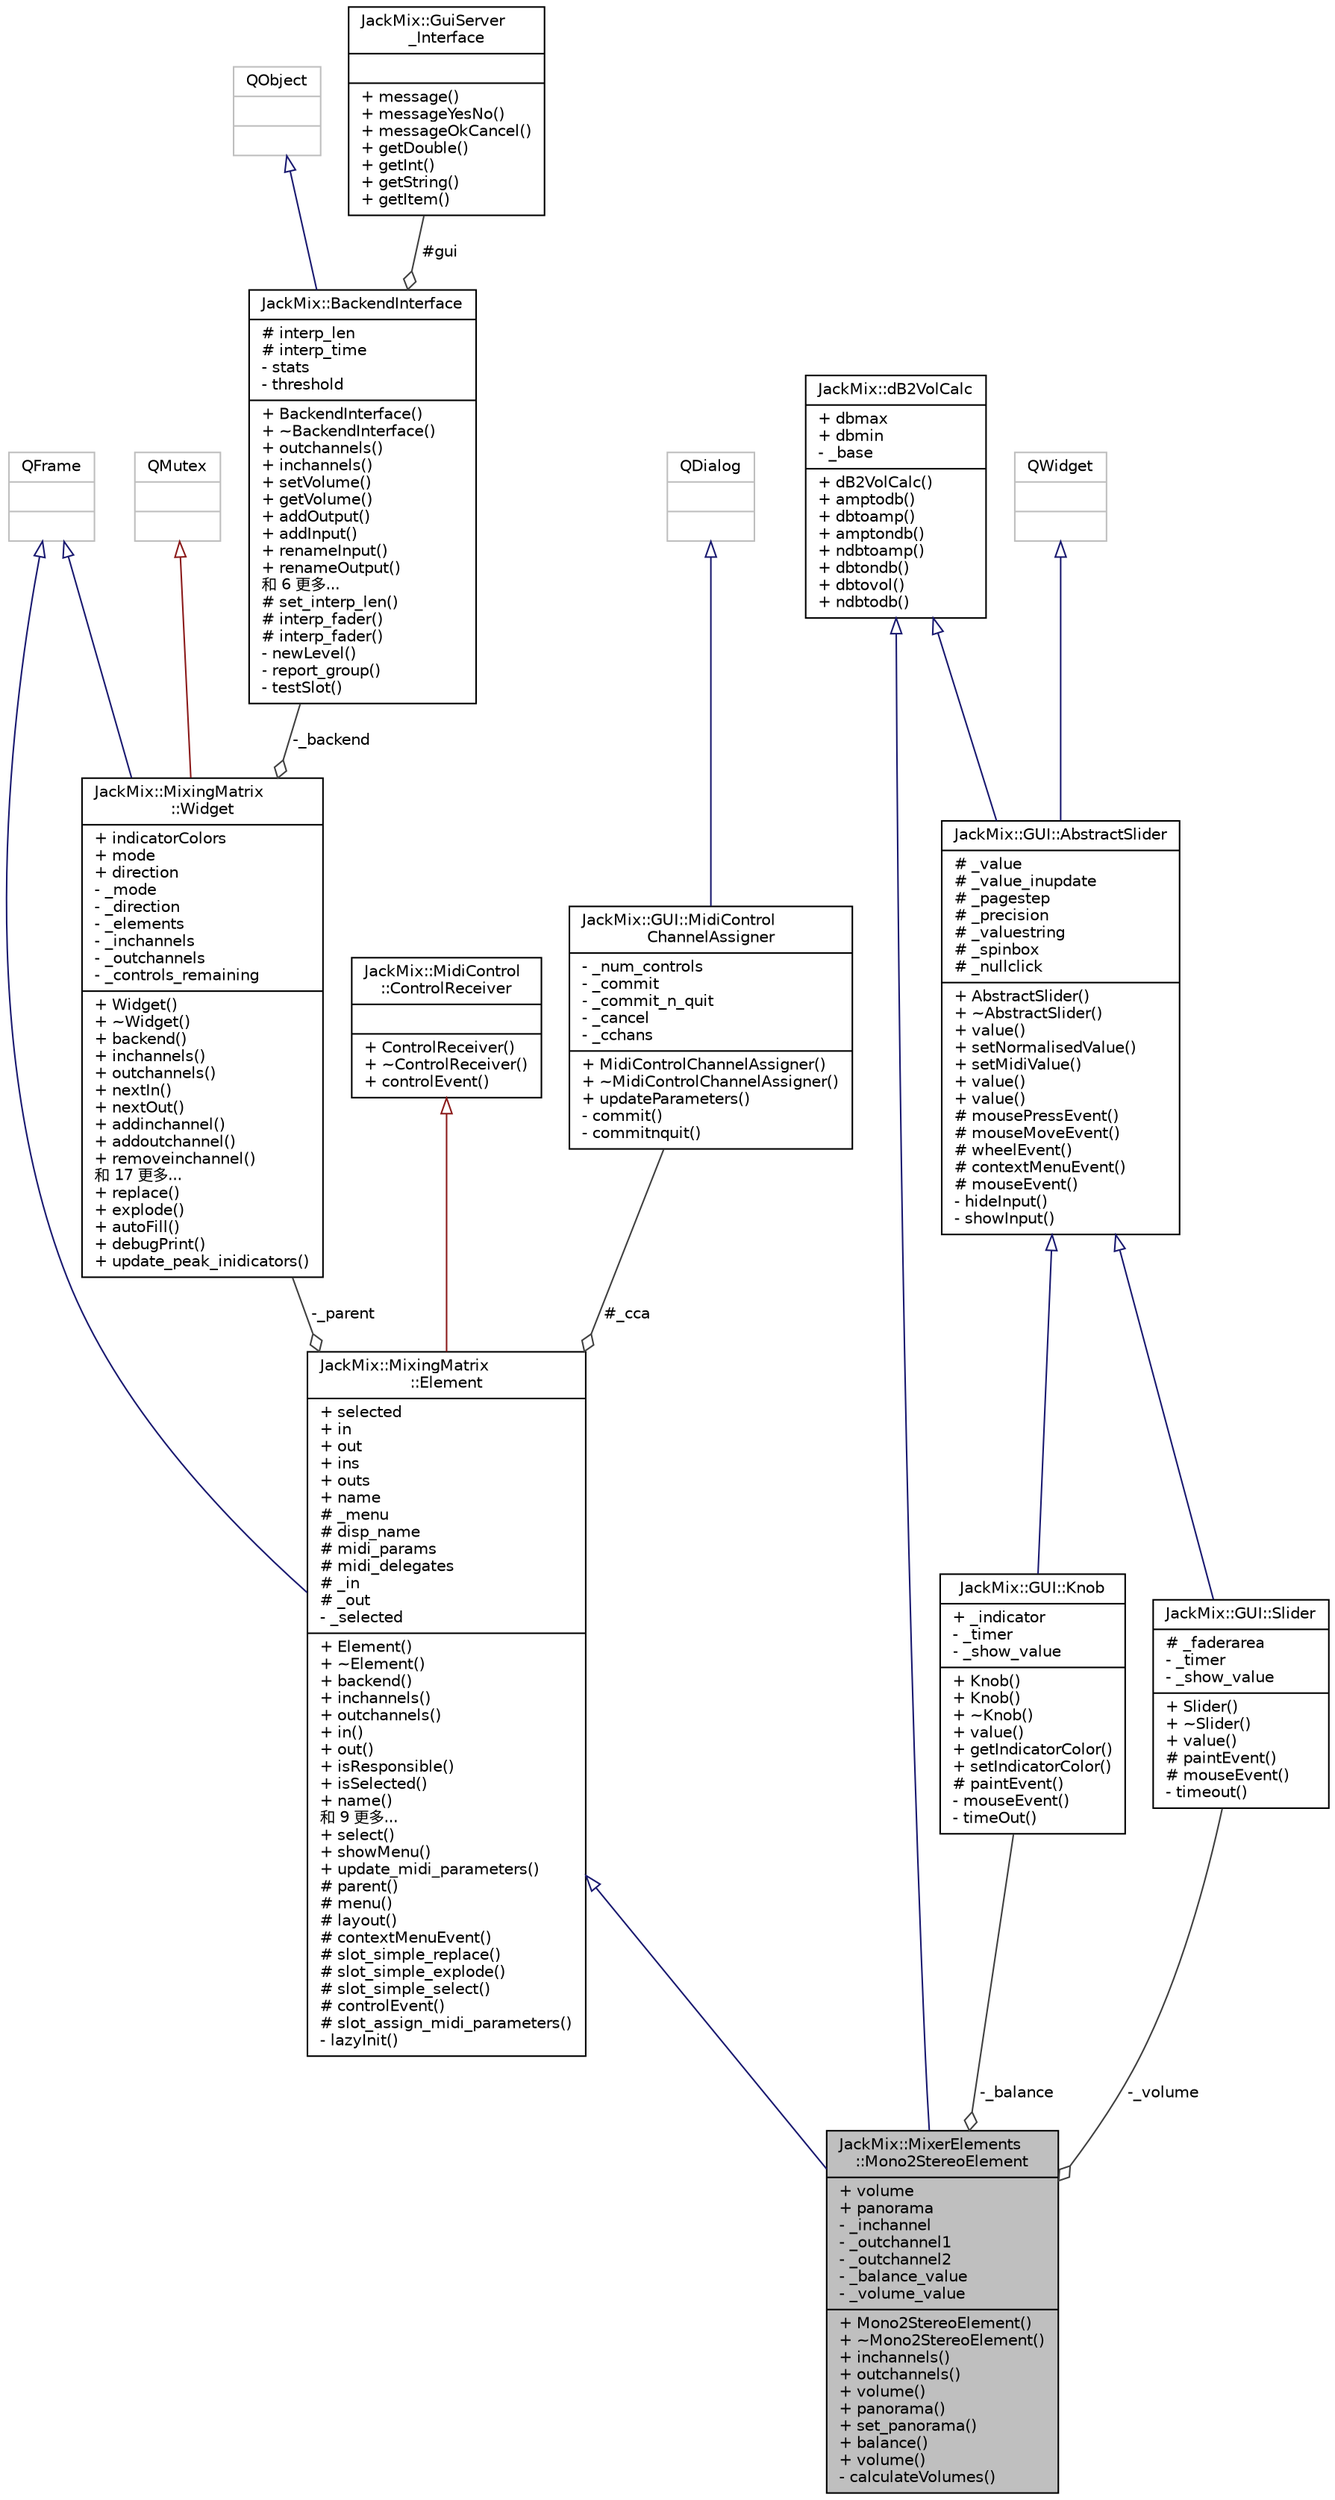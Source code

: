 digraph "JackMix::MixerElements::Mono2StereoElement"
{
 // LATEX_PDF_SIZE
  edge [fontname="Helvetica",fontsize="10",labelfontname="Helvetica",labelfontsize="10"];
  node [fontname="Helvetica",fontsize="10",shape=record];
  Node1 [label="{JackMix::MixerElements\l::Mono2StereoElement\n|+ volume\l+ panorama\l- _inchannel\l- _outchannel1\l- _outchannel2\l- _balance_value\l- _volume_value\l|+ Mono2StereoElement()\l+ ~Mono2StereoElement()\l+ inchannels()\l+ outchannels()\l+ volume()\l+ panorama()\l+ set_panorama()\l+ balance()\l+ volume()\l- calculateVolumes()\l}",height=0.2,width=0.4,color="black", fillcolor="grey75", style="filled", fontcolor="black",tooltip=" "];
  Node2 -> Node1 [dir="back",color="midnightblue",fontsize="10",style="solid",arrowtail="onormal",fontname="Helvetica"];
  Node2 [label="{JackMix::MixingMatrix\l::Element\n|+ selected\l+ in\l+ out\l+ ins\l+ outs\l+ name\l# _menu\l# disp_name\l# midi_params\l# midi_delegates\l# _in\l# _out\l- _selected\l|+ Element()\l+ ~Element()\l+ backend()\l+ inchannels()\l+ outchannels()\l+ in()\l+ out()\l+ isResponsible()\l+ isSelected()\l+ name()\l和 9 更多...\l+ select()\l+ showMenu()\l+ update_midi_parameters()\l# parent()\l# menu()\l# layout()\l# contextMenuEvent()\l# slot_simple_replace()\l# slot_simple_explode()\l# slot_simple_select()\l# controlEvent()\l# slot_assign_midi_parameters()\l- lazyInit()\l}",height=0.2,width=0.4,color="black", fillcolor="white", style="filled",URL="$d9/daa/class_jack_mix_1_1_mixing_matrix_1_1_element.html",tooltip=" "];
  Node3 -> Node2 [dir="back",color="midnightblue",fontsize="10",style="solid",arrowtail="onormal",fontname="Helvetica"];
  Node3 [label="{QFrame\n||}",height=0.2,width=0.4,color="grey75", fillcolor="white", style="filled",tooltip=" "];
  Node4 -> Node2 [dir="back",color="firebrick4",fontsize="10",style="solid",arrowtail="onormal",fontname="Helvetica"];
  Node4 [label="{JackMix::MidiControl\l::ControlReceiver\n||+ ControlReceiver()\l+ ~ControlReceiver()\l+ controlEvent()\l}",height=0.2,width=0.4,color="black", fillcolor="white", style="filled",URL="$db/da4/class_jack_mix_1_1_midi_control_1_1_control_receiver.html",tooltip=" "];
  Node5 -> Node2 [color="grey25",fontsize="10",style="solid",label=" #_cca" ,arrowhead="odiamond",fontname="Helvetica"];
  Node5 [label="{JackMix::GUI::MidiControl\lChannelAssigner\n|- _num_controls\l- _commit\l- _commit_n_quit\l- _cancel\l- _cchans\l|+ MidiControlChannelAssigner()\l+ ~MidiControlChannelAssigner()\l+ updateParameters()\l- commit()\l- commitnquit()\l}",height=0.2,width=0.4,color="black", fillcolor="white", style="filled",URL="$d3/d9d/class_jack_mix_1_1_g_u_i_1_1_midi_control_channel_assigner.html",tooltip=" "];
  Node6 -> Node5 [dir="back",color="midnightblue",fontsize="10",style="solid",arrowtail="onormal",fontname="Helvetica"];
  Node6 [label="{QDialog\n||}",height=0.2,width=0.4,color="grey75", fillcolor="white", style="filled",tooltip=" "];
  Node7 -> Node2 [color="grey25",fontsize="10",style="solid",label=" -_parent" ,arrowhead="odiamond",fontname="Helvetica"];
  Node7 [label="{JackMix::MixingMatrix\l::Widget\n|+ indicatorColors\l+ mode\l+ direction\l- _mode\l- _direction\l- _elements\l- _inchannels\l- _outchannels\l- _controls_remaining\l|+ Widget()\l+ ~Widget()\l+ backend()\l+ inchannels()\l+ outchannels()\l+ nextIn()\l+ nextOut()\l+ addinchannel()\l+ addoutchannel()\l+ removeinchannel()\l和 17 更多...\l+ replace()\l+ explode()\l+ autoFill()\l+ debugPrint()\l+ update_peak_inidicators()\l}",height=0.2,width=0.4,color="black", fillcolor="white", style="filled",URL="$d9/d0d/class_jack_mix_1_1_mixing_matrix_1_1_widget.html",tooltip=" "];
  Node3 -> Node7 [dir="back",color="midnightblue",fontsize="10",style="solid",arrowtail="onormal",fontname="Helvetica"];
  Node8 -> Node7 [dir="back",color="firebrick4",fontsize="10",style="solid",arrowtail="onormal",fontname="Helvetica"];
  Node8 [label="{QMutex\n||}",height=0.2,width=0.4,color="grey75", fillcolor="white", style="filled",tooltip=" "];
  Node9 -> Node7 [color="grey25",fontsize="10",style="solid",label=" -_backend" ,arrowhead="odiamond",fontname="Helvetica"];
  Node9 [label="{JackMix::BackendInterface\n|# interp_len\l# interp_time\l- stats\l- threshold\l|+ BackendInterface()\l+ ~BackendInterface()\l+ outchannels()\l+ inchannels()\l+ setVolume()\l+ getVolume()\l+ addOutput()\l+ addInput()\l+ renameInput()\l+ renameOutput()\l和 6 更多...\l# set_interp_len()\l# interp_fader()\l# interp_fader()\l- newLevel()\l- report_group()\l- testSlot()\l}",height=0.2,width=0.4,color="black", fillcolor="white", style="filled",URL="$de/dc4/class_jack_mix_1_1_backend_interface.html",tooltip="Abstract interface for backends"];
  Node10 -> Node9 [dir="back",color="midnightblue",fontsize="10",style="solid",arrowtail="onormal",fontname="Helvetica"];
  Node10 [label="{QObject\n||}",height=0.2,width=0.4,color="grey75", fillcolor="white", style="filled",tooltip=" "];
  Node11 -> Node9 [color="grey25",fontsize="10",style="solid",label=" #gui" ,arrowhead="odiamond",fontname="Helvetica"];
  Node11 [label="{JackMix::GuiServer\l_Interface\n||+ message()\l+ messageYesNo()\l+ messageOkCancel()\l+ getDouble()\l+ getInt()\l+ getString()\l+ getItem()\l}",height=0.2,width=0.4,color="black", fillcolor="white", style="filled",URL="$d7/d8b/class_jack_mix_1_1_gui_server___interface.html",tooltip="Abstract interface for a GUI server"];
  Node12 -> Node1 [dir="back",color="midnightblue",fontsize="10",style="solid",arrowtail="onormal",fontname="Helvetica"];
  Node12 [label="{JackMix::dB2VolCalc\n|+ dbmax\l+ dbmin\l- _base\l|+ dB2VolCalc()\l+ amptodb()\l+ dbtoamp()\l+ amptondb()\l+ ndbtoamp()\l+ dbtondb()\l+ dbtovol()\l+ ndbtodb()\l}",height=0.2,width=0.4,color="black", fillcolor="white", style="filled",URL="$db/d0e/class_jack_mix_1_1d_b2_vol_calc.html",tooltip=" "];
  Node13 -> Node1 [color="grey25",fontsize="10",style="solid",label=" -_balance" ,arrowhead="odiamond",fontname="Helvetica"];
  Node13 [label="{JackMix::GUI::Knob\n|+ _indicator\l- _timer\l- _show_value\l|+ Knob()\l+ Knob()\l+ ~Knob()\l+ value()\l+ getIndicatorColor()\l+ setIndicatorColor()\l# paintEvent()\l- mouseEvent()\l- timeOut()\l}",height=0.2,width=0.4,color="black", fillcolor="white", style="filled",URL="$d6/d7d/class_jack_mix_1_1_g_u_i_1_1_knob.html",tooltip=" "];
  Node14 -> Node13 [dir="back",color="midnightblue",fontsize="10",style="solid",arrowtail="onormal",fontname="Helvetica"];
  Node14 [label="{JackMix::GUI::AbstractSlider\n|# _value\l# _value_inupdate\l# _pagestep\l# _precision\l# _valuestring\l# _spinbox\l# _nullclick\l|+ AbstractSlider()\l+ ~AbstractSlider()\l+ value()\l+ setNormalisedValue()\l+ setMidiValue()\l+ value()\l+ value()\l# mousePressEvent()\l# mouseMoveEvent()\l# wheelEvent()\l# contextMenuEvent()\l# mouseEvent()\l- hideInput()\l- showInput()\l}",height=0.2,width=0.4,color="black", fillcolor="white", style="filled",URL="$d9/dfa/class_jack_mix_1_1_g_u_i_1_1_abstract_slider.html",tooltip=" "];
  Node15 -> Node14 [dir="back",color="midnightblue",fontsize="10",style="solid",arrowtail="onormal",fontname="Helvetica"];
  Node15 [label="{QWidget\n||}",height=0.2,width=0.4,color="grey75", fillcolor="white", style="filled",tooltip=" "];
  Node12 -> Node14 [dir="back",color="midnightblue",fontsize="10",style="solid",arrowtail="onormal",fontname="Helvetica"];
  Node16 -> Node1 [color="grey25",fontsize="10",style="solid",label=" -_volume" ,arrowhead="odiamond",fontname="Helvetica"];
  Node16 [label="{JackMix::GUI::Slider\n|# _faderarea\l- _timer\l- _show_value\l|+ Slider()\l+ ~Slider()\l+ value()\l# paintEvent()\l# mouseEvent()\l- timeout()\l}",height=0.2,width=0.4,color="black", fillcolor="white", style="filled",URL="$d3/d47/class_jack_mix_1_1_g_u_i_1_1_slider.html",tooltip=" "];
  Node14 -> Node16 [dir="back",color="midnightblue",fontsize="10",style="solid",arrowtail="onormal",fontname="Helvetica"];
}
